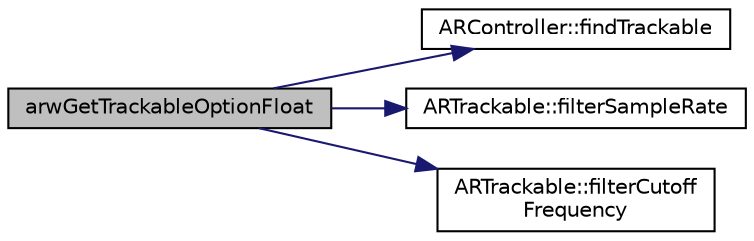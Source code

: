 digraph "arwGetTrackableOptionFloat"
{
 // INTERACTIVE_SVG=YES
  edge [fontname="Helvetica",fontsize="10",labelfontname="Helvetica",labelfontsize="10"];
  node [fontname="Helvetica",fontsize="10",shape=record];
  rankdir="LR";
  Node1 [label="arwGetTrackableOptionFloat",height=0.2,width=0.4,color="black", fillcolor="grey75", style="filled", fontcolor="black"];
  Node1 -> Node2 [color="midnightblue",fontsize="10",style="solid",fontname="Helvetica"];
  Node2 [label="ARController::findTrackable",height=0.2,width=0.4,color="black", fillcolor="white", style="filled",URL="$class_a_r_controller.html#a4eafe05e50bdb9e788ad836f4c2104f1",tooltip="Searches the collection of trackables for the given ID. "];
  Node1 -> Node3 [color="midnightblue",fontsize="10",style="solid",fontname="Helvetica"];
  Node3 [label="ARTrackable::filterSampleRate",height=0.2,width=0.4,color="black", fillcolor="white", style="filled",URL="$class_a_r_trackable.html#a9ec9f17396cbd209b42c82f2f2b7c59e"];
  Node1 -> Node4 [color="midnightblue",fontsize="10",style="solid",fontname="Helvetica"];
  Node4 [label="ARTrackable::filterCutoff\lFrequency",height=0.2,width=0.4,color="black", fillcolor="white", style="filled",URL="$class_a_r_trackable.html#ac91098b6554abbc648a9d9150818ec8d"];
}
